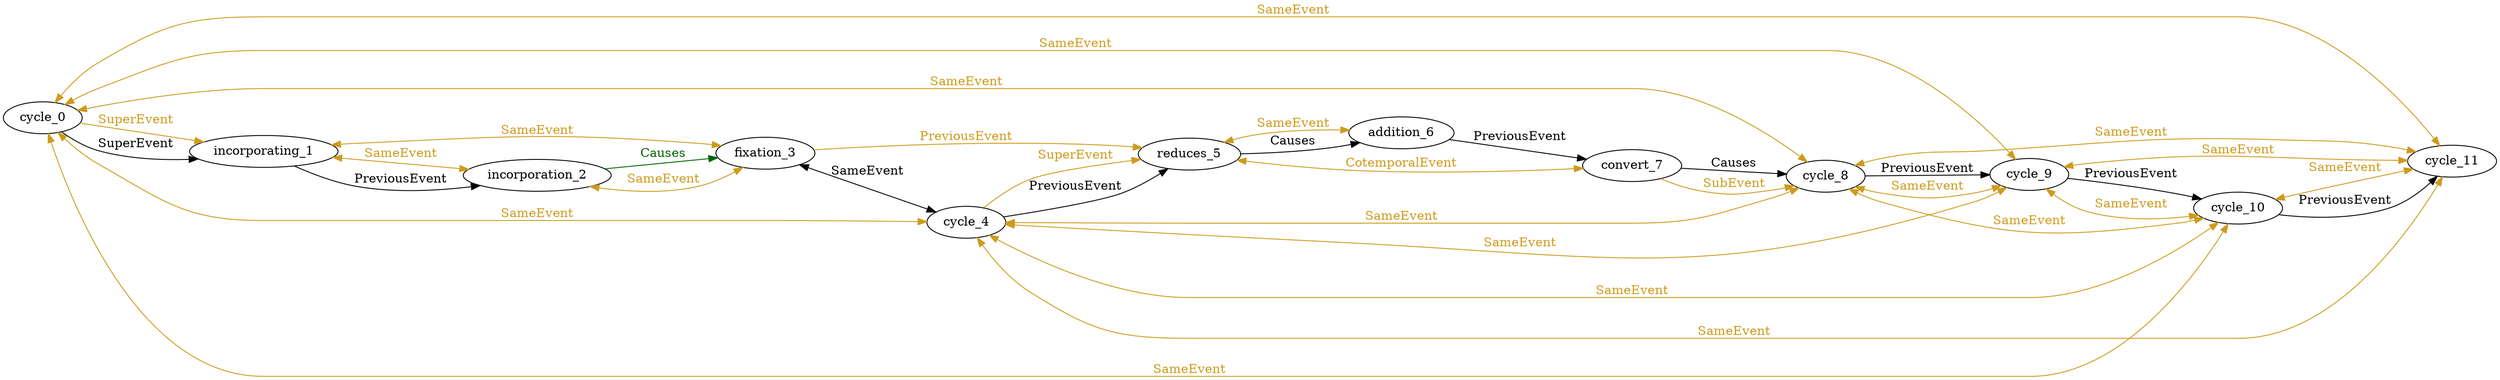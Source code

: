 digraph finite_state_machine { 
	rankdir=LR;
	size="50,50";
node0 [label = "cycle_0"]
node1 [label = "incorporating_1"]
node2 [label = "incorporation_2"]
node3 [label = "fixation_3"]
node4 [label = "cycle_4"]
node5 [label = "reduces_5"]
node6 [label = "addition_6"]
node7 [label = "convert_7"]
node8 [label = "cycle_8"]
node9 [label = "cycle_9"]
node10 [label = "cycle_10"]
node11 [label = "cycle_11"]
node0 -> node1 [ label = "SuperEvent" fontcolor="black"  color = "Black"];
node0 -> node1 [ label = "SuperEvent" fontcolor="goldenrod3"  color = "goldenrod3"];
node0 -> node4 [ label = "SameEvent" fontcolor="goldenrod3" dir = "both" color = "goldenrod3"];
node0 -> node8 [ label = "SameEvent" fontcolor="goldenrod3" dir = "both" color = "goldenrod3"];
node0 -> node9 [ label = "SameEvent" fontcolor="goldenrod3" dir = "both" color = "goldenrod3"];
node0 -> node10 [ label = "SameEvent" fontcolor="goldenrod3" dir = "both" color = "goldenrod3"];
node0 -> node11 [ label = "SameEvent" fontcolor="goldenrod3" dir = "both" color = "goldenrod3"];
node1 -> node2 [ label = "PreviousEvent" fontcolor="black"  color = "Black"];
node1 -> node2 [ label = "SameEvent" fontcolor="goldenrod3" dir = "both" color = "goldenrod3"];
node1 -> node3 [ label = "SameEvent" fontcolor="goldenrod3" dir = "both" color = "goldenrod3"];
node2 -> node3 [ label = "SameEvent" fontcolor="goldenrod3" dir = "both" color = "goldenrod3"];
node3 -> node4 [ label = "SameEvent" fontcolor="black" dir = "both" color = "Black"];
node3 -> node5 [ label = "PreviousEvent" fontcolor="goldenrod3"  color = "goldenrod3"];
node4 -> node5 [ label = "PreviousEvent" fontcolor="black"  color = "Black"];
node4 -> node5 [ label = "SuperEvent" fontcolor="goldenrod3"  color = "goldenrod3"];
node4 -> node8 [ label = "SameEvent" fontcolor="goldenrod3" dir = "both" color = "goldenrod3"];
node4 -> node9 [ label = "SameEvent" fontcolor="goldenrod3" dir = "both" color = "goldenrod3"];
node4 -> node10 [ label = "SameEvent" fontcolor="goldenrod3" dir = "both" color = "goldenrod3"];
node4 -> node11 [ label = "SameEvent" fontcolor="goldenrod3" dir = "both" color = "goldenrod3"];
node5 -> node6 [ label = "Causes" fontcolor="black"  color = "Black"];
node5 -> node6 [ label = "SameEvent" fontcolor="goldenrod3" dir = "both" color = "goldenrod3"];
node5 -> node7 [ label = "CotemporalEvent" fontcolor="goldenrod3" dir = "both" color = "goldenrod3"];
node6 -> node7 [ label = "PreviousEvent" fontcolor="black"  color = "Black"];
node7 -> node8 [ label = "Causes" fontcolor="black"  color = "Black"];
node7 -> node8 [ label = "SubEvent" fontcolor="goldenrod3"  color = "goldenrod3"];
node8 -> node9 [ label = "PreviousEvent" fontcolor="black"  color = "Black"];
node8 -> node9 [ label = "SameEvent" fontcolor="goldenrod3" dir = "both" color = "goldenrod3"];
node8 -> node10 [ label = "SameEvent" fontcolor="goldenrod3" dir = "both" color = "goldenrod3"];
node8 -> node11 [ label = "SameEvent" fontcolor="goldenrod3" dir = "both" color = "goldenrod3"];
node9 -> node10 [ label = "PreviousEvent" fontcolor="black"  color = "Black"];
node9 -> node10 [ label = "SameEvent" fontcolor="goldenrod3" dir = "both" color = "goldenrod3"];
node9 -> node11 [ label = "SameEvent" fontcolor="goldenrod3" dir = "both" color = "goldenrod3"];
node10 -> node11 [ label = "PreviousEvent" fontcolor="black"  color = "Black"];
node10 -> node11 [ label = "SameEvent" fontcolor="goldenrod3" dir = "both" color = "goldenrod3"];
node2 -> node3 [ label = "Causes" fontcolor="darkgreen"  color = "darkgreen"];
}